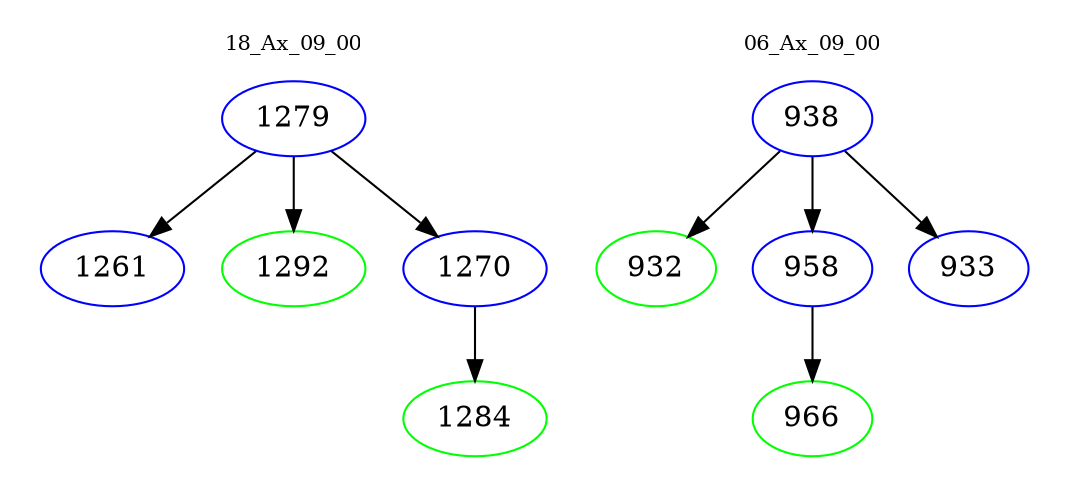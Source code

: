 digraph{
subgraph cluster_0 {
color = white
label = "18_Ax_09_00";
fontsize=10;
T0_1279 [label="1279", color="blue"]
T0_1279 -> T0_1261 [color="black"]
T0_1261 [label="1261", color="blue"]
T0_1279 -> T0_1292 [color="black"]
T0_1292 [label="1292", color="green"]
T0_1279 -> T0_1270 [color="black"]
T0_1270 [label="1270", color="blue"]
T0_1270 -> T0_1284 [color="black"]
T0_1284 [label="1284", color="green"]
}
subgraph cluster_1 {
color = white
label = "06_Ax_09_00";
fontsize=10;
T1_938 [label="938", color="blue"]
T1_938 -> T1_932 [color="black"]
T1_932 [label="932", color="green"]
T1_938 -> T1_958 [color="black"]
T1_958 [label="958", color="blue"]
T1_958 -> T1_966 [color="black"]
T1_966 [label="966", color="green"]
T1_938 -> T1_933 [color="black"]
T1_933 [label="933", color="blue"]
}
}
